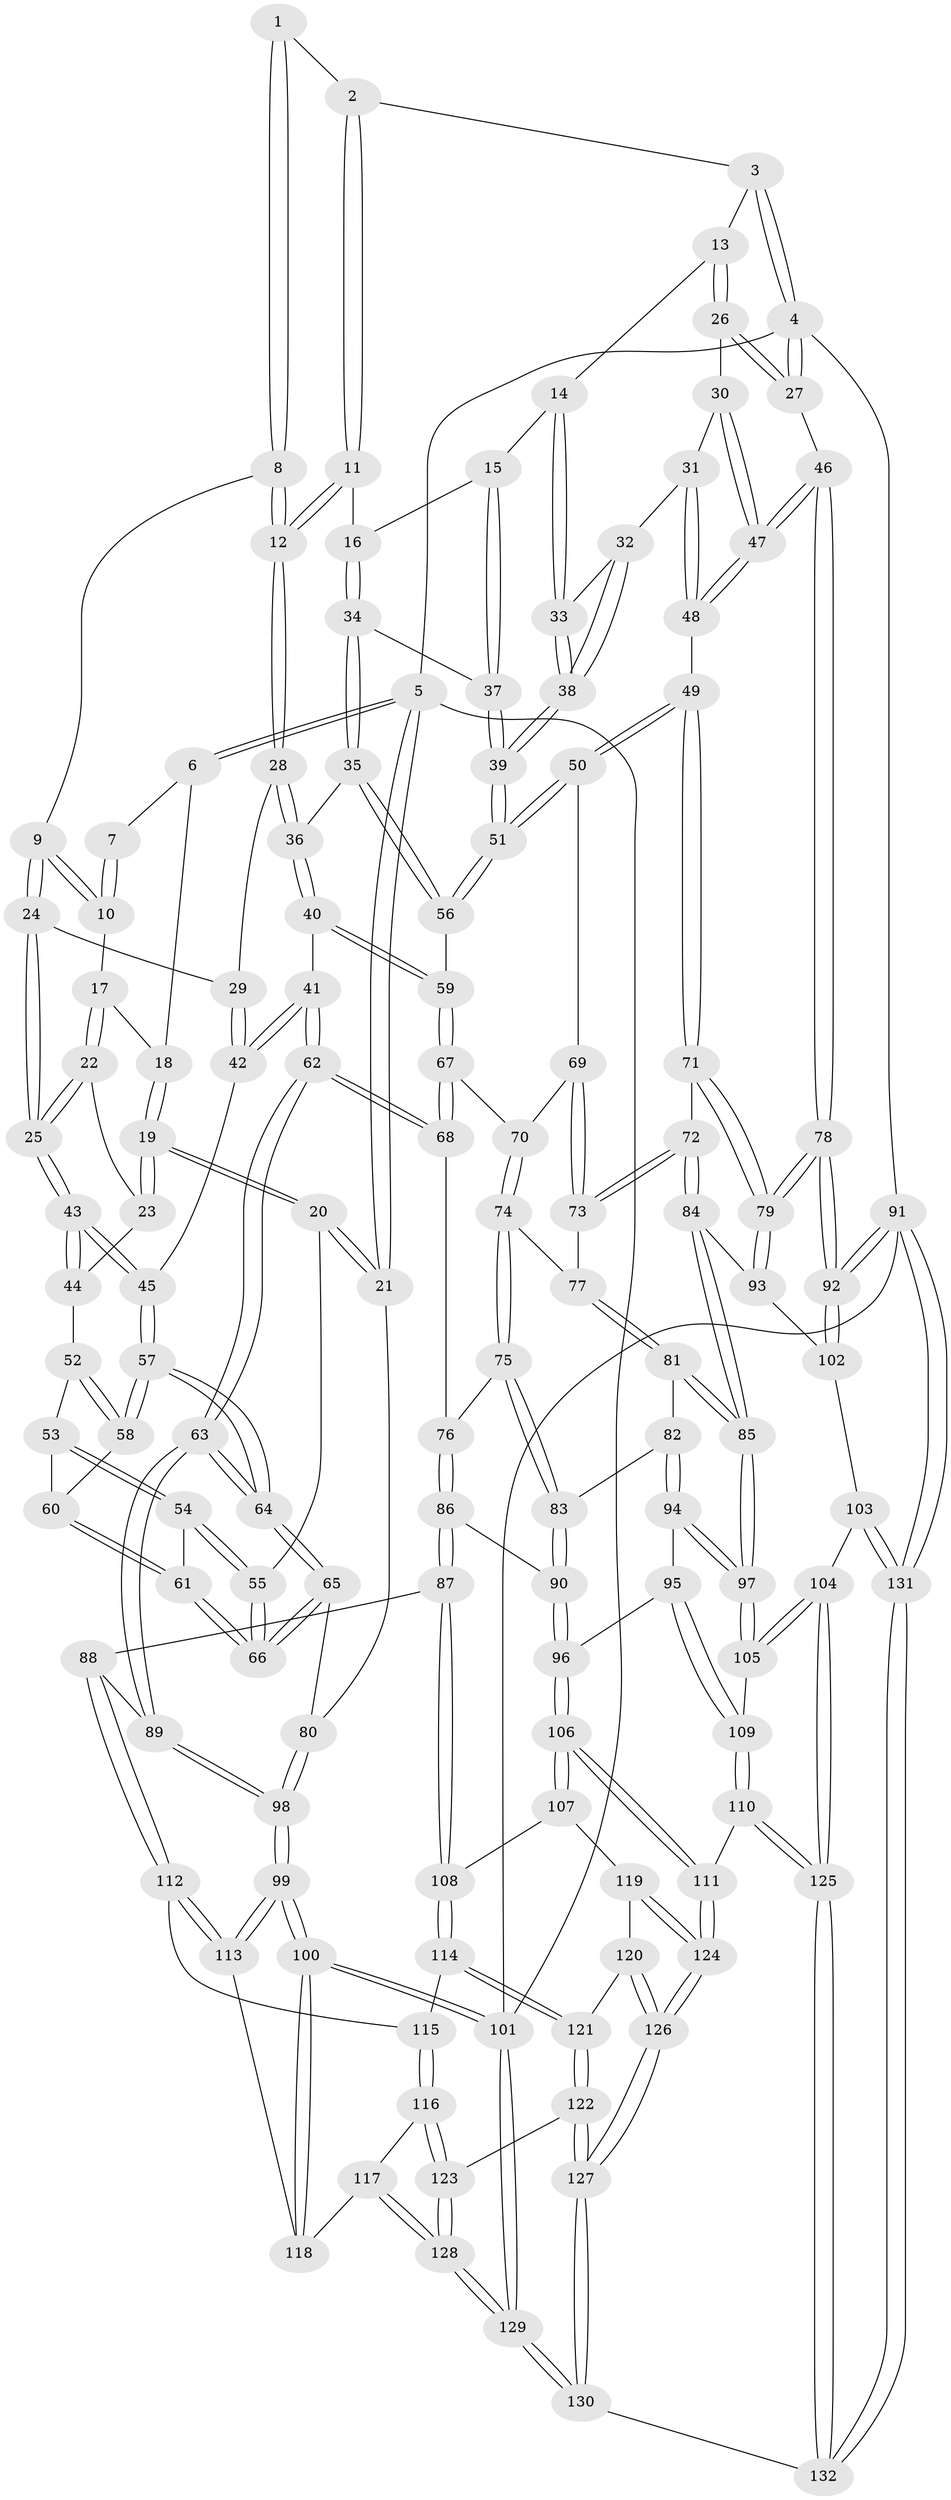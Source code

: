 // coarse degree distribution, {3: 0.1794871794871795, 7: 0.07692307692307693, 4: 0.358974358974359, 5: 0.10256410256410256, 6: 0.20512820512820512, 2: 0.07692307692307693}
// Generated by graph-tools (version 1.1) at 2025/21/03/04/25 18:21:31]
// undirected, 132 vertices, 327 edges
graph export_dot {
graph [start="1"]
  node [color=gray90,style=filled];
  1 [pos="+0.35413540525587656+0"];
  2 [pos="+0.5927678617155915+0"];
  3 [pos="+0.6649197151266558+0"];
  4 [pos="+1+0"];
  5 [pos="+0+0"];
  6 [pos="+0+0"];
  7 [pos="+0.18221003261307145+0"];
  8 [pos="+0.3590784107406311+0.011622581525864364"];
  9 [pos="+0.22261335213199862+0.09269131851954594"];
  10 [pos="+0.2014689510338264+0.06627125978155704"];
  11 [pos="+0.5337054565354118+0.060624386009311276"];
  12 [pos="+0.41968874177087784+0.10440317003799036"];
  13 [pos="+0.7367778015499433+0.06853210621033935"];
  14 [pos="+0.6870345950399614+0.11208338228792943"];
  15 [pos="+0.6640112753805801+0.11889856921089367"];
  16 [pos="+0.5775948552666996+0.11038244224000617"];
  17 [pos="+0.12647512654631388+0.07024191940524528"];
  18 [pos="+0.0817349662238115+0.045982005681816956"];
  19 [pos="+0+0.17571165979879516"];
  20 [pos="+0+0.23674452326239123"];
  21 [pos="+0+0.23673675242461262"];
  22 [pos="+0.08033536298878223+0.16124762619391658"];
  23 [pos="+0.019565792891190745+0.17583909423271485"];
  24 [pos="+0.2357266140798193+0.1652599755291368"];
  25 [pos="+0.21266567876402354+0.19020775109700278"];
  26 [pos="+0.8787131827045118+0.1286719714629687"];
  27 [pos="+1+0"];
  28 [pos="+0.4051415559909034+0.1423748577230678"];
  29 [pos="+0.29889296652845054+0.17701049822573336"];
  30 [pos="+0.8668326951188379+0.16580858761534145"];
  31 [pos="+0.8574772123989182+0.1891780320387098"];
  32 [pos="+0.7925987785792814+0.20639746314203367"];
  33 [pos="+0.7065359039365896+0.16395565908288973"];
  34 [pos="+0.5501314249799972+0.23122449256760944"];
  35 [pos="+0.5379737993926608+0.23878567185150743"];
  36 [pos="+0.44939913476597265+0.22210447027075228"];
  37 [pos="+0.6407766230957614+0.25276097529325525"];
  38 [pos="+0.7139072568710008+0.2448764206628373"];
  39 [pos="+0.6840148469221293+0.2879992350953727"];
  40 [pos="+0.3888453923811233+0.3272889763139031"];
  41 [pos="+0.37916556657257944+0.33309873497086906"];
  42 [pos="+0.3455032332824443+0.301503372266063"];
  43 [pos="+0.19815718045900665+0.2418410339921585"];
  44 [pos="+0.12544877788660297+0.2590935703373515"];
  45 [pos="+0.20994478599474126+0.2915996573240162"];
  46 [pos="+1+0.3811966324348539"];
  47 [pos="+1+0.38410789378789867"];
  48 [pos="+0.8650579053149633+0.4037504614291418"];
  49 [pos="+0.8565665494342092+0.4098674717780517"];
  50 [pos="+0.7260014676804627+0.38604077882263105"];
  51 [pos="+0.7005784061871113+0.3536184111716573"];
  52 [pos="+0.09864069561957367+0.28597923365185685"];
  53 [pos="+0.05135361020957977+0.30241531753060097"];
  54 [pos="+0+0.2793502571332086"];
  55 [pos="+0+0.2752166534489842"];
  56 [pos="+0.5348832405265429+0.349849558219283"];
  57 [pos="+0.19724851676101754+0.37180533925650483"];
  58 [pos="+0.14223044083135358+0.3473630885374119"];
  59 [pos="+0.5281688211625198+0.3575656340621601"];
  60 [pos="+0.09119829265701235+0.3443063160885059"];
  61 [pos="+0.07679467725425136+0.3863509448801964"];
  62 [pos="+0.3250442801471972+0.48861303030787634"];
  63 [pos="+0.24219928066480242+0.5509077170149907"];
  64 [pos="+0.23597245137256917+0.5427827229980681"];
  65 [pos="+0.13279306256802978+0.4884442060293615"];
  66 [pos="+0.12583830504047025+0.47948673792004887"];
  67 [pos="+0.5217442772663156+0.4444091849641998"];
  68 [pos="+0.4883237476252339+0.48085474944514134"];
  69 [pos="+0.6678986444557894+0.4484555909801569"];
  70 [pos="+0.6533861767193981+0.45669188646514"];
  71 [pos="+0.8491716210729879+0.5093679013669412"];
  72 [pos="+0.8135288675451566+0.5928839530770744"];
  73 [pos="+0.6995733906319004+0.5368996326183472"];
  74 [pos="+0.6166328648080631+0.5451690072704711"];
  75 [pos="+0.5818206519688943+0.5710853510998243"];
  76 [pos="+0.526430377317329+0.5406401872383952"];
  77 [pos="+0.6706450539291592+0.5697521894675575"];
  78 [pos="+1+0.6646178962479334"];
  79 [pos="+1+0.6495009202669669"];
  80 [pos="+0+0.45938785429093576"];
  81 [pos="+0.6864068209780549+0.6026024775659011"];
  82 [pos="+0.6167305565896941+0.6559130394438122"];
  83 [pos="+0.5868627226437604+0.605949605054835"];
  84 [pos="+0.8082508556324369+0.6205231868204737"];
  85 [pos="+0.806701900389521+0.6224886415390026"];
  86 [pos="+0.4554531704277351+0.6591200870422835"];
  87 [pos="+0.3381469075835884+0.6680151816614334"];
  88 [pos="+0.2388626678090486+0.5998269078390325"];
  89 [pos="+0.23801027521968646+0.5939574407888084"];
  90 [pos="+0.4653358136462836+0.6623647634432208"];
  91 [pos="+1+1"];
  92 [pos="+1+0.7648248480331878"];
  93 [pos="+0.9405221038367896+0.6732580202360255"];
  94 [pos="+0.6179166154533836+0.6734413375121008"];
  95 [pos="+0.5770092941093856+0.7098417719193051"];
  96 [pos="+0.5452047601200877+0.7203257096334683"];
  97 [pos="+0.7617768042596491+0.7519162048196167"];
  98 [pos="+0+0.5764211857476998"];
  99 [pos="+0+0.6789142259482271"];
  100 [pos="+0+1"];
  101 [pos="+0+1"];
  102 [pos="+0.90959895524871+0.7503981100979059"];
  103 [pos="+0.8394623695800448+0.8332303181780811"];
  104 [pos="+0.7644558086513543+0.7624541424331577"];
  105 [pos="+0.762555409891336+0.7573076000858361"];
  106 [pos="+0.5186084735216949+0.7996762821183065"];
  107 [pos="+0.3742434219367006+0.7476274891261544"];
  108 [pos="+0.3708987197062335+0.7408660815864737"];
  109 [pos="+0.6171793763950687+0.778972220991298"];
  110 [pos="+0.5683976970607401+0.8708628915996159"];
  111 [pos="+0.5396795436510045+0.8613867522157082"];
  112 [pos="+0.21333468794566732+0.6400291814193069"];
  113 [pos="+0.13271058928248342+0.7128970294453744"];
  114 [pos="+0.29031036662476134+0.8379577314506768"];
  115 [pos="+0.2348666476034814+0.7704173200331502"];
  116 [pos="+0.23333793553116913+0.8235350437881345"];
  117 [pos="+0.13873374229931287+0.8687437362374569"];
  118 [pos="+0.08231619100006983+0.8395096834485879"];
  119 [pos="+0.37559880300093385+0.7771986274615059"];
  120 [pos="+0.3382668273906581+0.8690117305053159"];
  121 [pos="+0.30582696197140863+0.8700712529410717"];
  122 [pos="+0.2594016967491383+0.8920256441418956"];
  123 [pos="+0.2358990870700255+0.8908789056029335"];
  124 [pos="+0.4639500571785769+0.902091877974748"];
  125 [pos="+0.6174636750627088+0.9071675586609332"];
  126 [pos="+0.40552744263651785+0.9848013831127965"];
  127 [pos="+0.3907386051397336+1"];
  128 [pos="+0.2102825527907877+0.9104006240918935"];
  129 [pos="+0.17069794290078555+1"];
  130 [pos="+0.383909169696586+1"];
  131 [pos="+1+1"];
  132 [pos="+0.7324330945324838+1"];
  1 -- 2;
  1 -- 8;
  1 -- 8;
  2 -- 3;
  2 -- 11;
  2 -- 11;
  3 -- 4;
  3 -- 4;
  3 -- 13;
  4 -- 5;
  4 -- 27;
  4 -- 27;
  4 -- 91;
  5 -- 6;
  5 -- 6;
  5 -- 21;
  5 -- 21;
  5 -- 101;
  6 -- 7;
  6 -- 18;
  7 -- 10;
  7 -- 10;
  8 -- 9;
  8 -- 12;
  8 -- 12;
  9 -- 10;
  9 -- 10;
  9 -- 24;
  9 -- 24;
  10 -- 17;
  11 -- 12;
  11 -- 12;
  11 -- 16;
  12 -- 28;
  12 -- 28;
  13 -- 14;
  13 -- 26;
  13 -- 26;
  14 -- 15;
  14 -- 33;
  14 -- 33;
  15 -- 16;
  15 -- 37;
  15 -- 37;
  16 -- 34;
  16 -- 34;
  17 -- 18;
  17 -- 22;
  17 -- 22;
  18 -- 19;
  18 -- 19;
  19 -- 20;
  19 -- 20;
  19 -- 23;
  19 -- 23;
  20 -- 21;
  20 -- 21;
  20 -- 55;
  21 -- 80;
  22 -- 23;
  22 -- 25;
  22 -- 25;
  23 -- 44;
  24 -- 25;
  24 -- 25;
  24 -- 29;
  25 -- 43;
  25 -- 43;
  26 -- 27;
  26 -- 27;
  26 -- 30;
  27 -- 46;
  28 -- 29;
  28 -- 36;
  28 -- 36;
  29 -- 42;
  29 -- 42;
  30 -- 31;
  30 -- 47;
  30 -- 47;
  31 -- 32;
  31 -- 48;
  31 -- 48;
  32 -- 33;
  32 -- 38;
  32 -- 38;
  33 -- 38;
  33 -- 38;
  34 -- 35;
  34 -- 35;
  34 -- 37;
  35 -- 36;
  35 -- 56;
  35 -- 56;
  36 -- 40;
  36 -- 40;
  37 -- 39;
  37 -- 39;
  38 -- 39;
  38 -- 39;
  39 -- 51;
  39 -- 51;
  40 -- 41;
  40 -- 59;
  40 -- 59;
  41 -- 42;
  41 -- 42;
  41 -- 62;
  41 -- 62;
  42 -- 45;
  43 -- 44;
  43 -- 44;
  43 -- 45;
  43 -- 45;
  44 -- 52;
  45 -- 57;
  45 -- 57;
  46 -- 47;
  46 -- 47;
  46 -- 78;
  46 -- 78;
  47 -- 48;
  47 -- 48;
  48 -- 49;
  49 -- 50;
  49 -- 50;
  49 -- 71;
  49 -- 71;
  50 -- 51;
  50 -- 51;
  50 -- 69;
  51 -- 56;
  51 -- 56;
  52 -- 53;
  52 -- 58;
  52 -- 58;
  53 -- 54;
  53 -- 54;
  53 -- 60;
  54 -- 55;
  54 -- 55;
  54 -- 61;
  55 -- 66;
  55 -- 66;
  56 -- 59;
  57 -- 58;
  57 -- 58;
  57 -- 64;
  57 -- 64;
  58 -- 60;
  59 -- 67;
  59 -- 67;
  60 -- 61;
  60 -- 61;
  61 -- 66;
  61 -- 66;
  62 -- 63;
  62 -- 63;
  62 -- 68;
  62 -- 68;
  63 -- 64;
  63 -- 64;
  63 -- 89;
  63 -- 89;
  64 -- 65;
  64 -- 65;
  65 -- 66;
  65 -- 66;
  65 -- 80;
  67 -- 68;
  67 -- 68;
  67 -- 70;
  68 -- 76;
  69 -- 70;
  69 -- 73;
  69 -- 73;
  70 -- 74;
  70 -- 74;
  71 -- 72;
  71 -- 79;
  71 -- 79;
  72 -- 73;
  72 -- 73;
  72 -- 84;
  72 -- 84;
  73 -- 77;
  74 -- 75;
  74 -- 75;
  74 -- 77;
  75 -- 76;
  75 -- 83;
  75 -- 83;
  76 -- 86;
  76 -- 86;
  77 -- 81;
  77 -- 81;
  78 -- 79;
  78 -- 79;
  78 -- 92;
  78 -- 92;
  79 -- 93;
  79 -- 93;
  80 -- 98;
  80 -- 98;
  81 -- 82;
  81 -- 85;
  81 -- 85;
  82 -- 83;
  82 -- 94;
  82 -- 94;
  83 -- 90;
  83 -- 90;
  84 -- 85;
  84 -- 85;
  84 -- 93;
  85 -- 97;
  85 -- 97;
  86 -- 87;
  86 -- 87;
  86 -- 90;
  87 -- 88;
  87 -- 108;
  87 -- 108;
  88 -- 89;
  88 -- 112;
  88 -- 112;
  89 -- 98;
  89 -- 98;
  90 -- 96;
  90 -- 96;
  91 -- 92;
  91 -- 92;
  91 -- 131;
  91 -- 131;
  91 -- 101;
  92 -- 102;
  92 -- 102;
  93 -- 102;
  94 -- 95;
  94 -- 97;
  94 -- 97;
  95 -- 96;
  95 -- 109;
  95 -- 109;
  96 -- 106;
  96 -- 106;
  97 -- 105;
  97 -- 105;
  98 -- 99;
  98 -- 99;
  99 -- 100;
  99 -- 100;
  99 -- 113;
  99 -- 113;
  100 -- 101;
  100 -- 101;
  100 -- 118;
  100 -- 118;
  101 -- 129;
  101 -- 129;
  102 -- 103;
  103 -- 104;
  103 -- 131;
  103 -- 131;
  104 -- 105;
  104 -- 105;
  104 -- 125;
  104 -- 125;
  105 -- 109;
  106 -- 107;
  106 -- 107;
  106 -- 111;
  106 -- 111;
  107 -- 108;
  107 -- 119;
  108 -- 114;
  108 -- 114;
  109 -- 110;
  109 -- 110;
  110 -- 111;
  110 -- 125;
  110 -- 125;
  111 -- 124;
  111 -- 124;
  112 -- 113;
  112 -- 113;
  112 -- 115;
  113 -- 118;
  114 -- 115;
  114 -- 121;
  114 -- 121;
  115 -- 116;
  115 -- 116;
  116 -- 117;
  116 -- 123;
  116 -- 123;
  117 -- 118;
  117 -- 128;
  117 -- 128;
  119 -- 120;
  119 -- 124;
  119 -- 124;
  120 -- 121;
  120 -- 126;
  120 -- 126;
  121 -- 122;
  121 -- 122;
  122 -- 123;
  122 -- 127;
  122 -- 127;
  123 -- 128;
  123 -- 128;
  124 -- 126;
  124 -- 126;
  125 -- 132;
  125 -- 132;
  126 -- 127;
  126 -- 127;
  127 -- 130;
  127 -- 130;
  128 -- 129;
  128 -- 129;
  129 -- 130;
  129 -- 130;
  130 -- 132;
  131 -- 132;
  131 -- 132;
}
